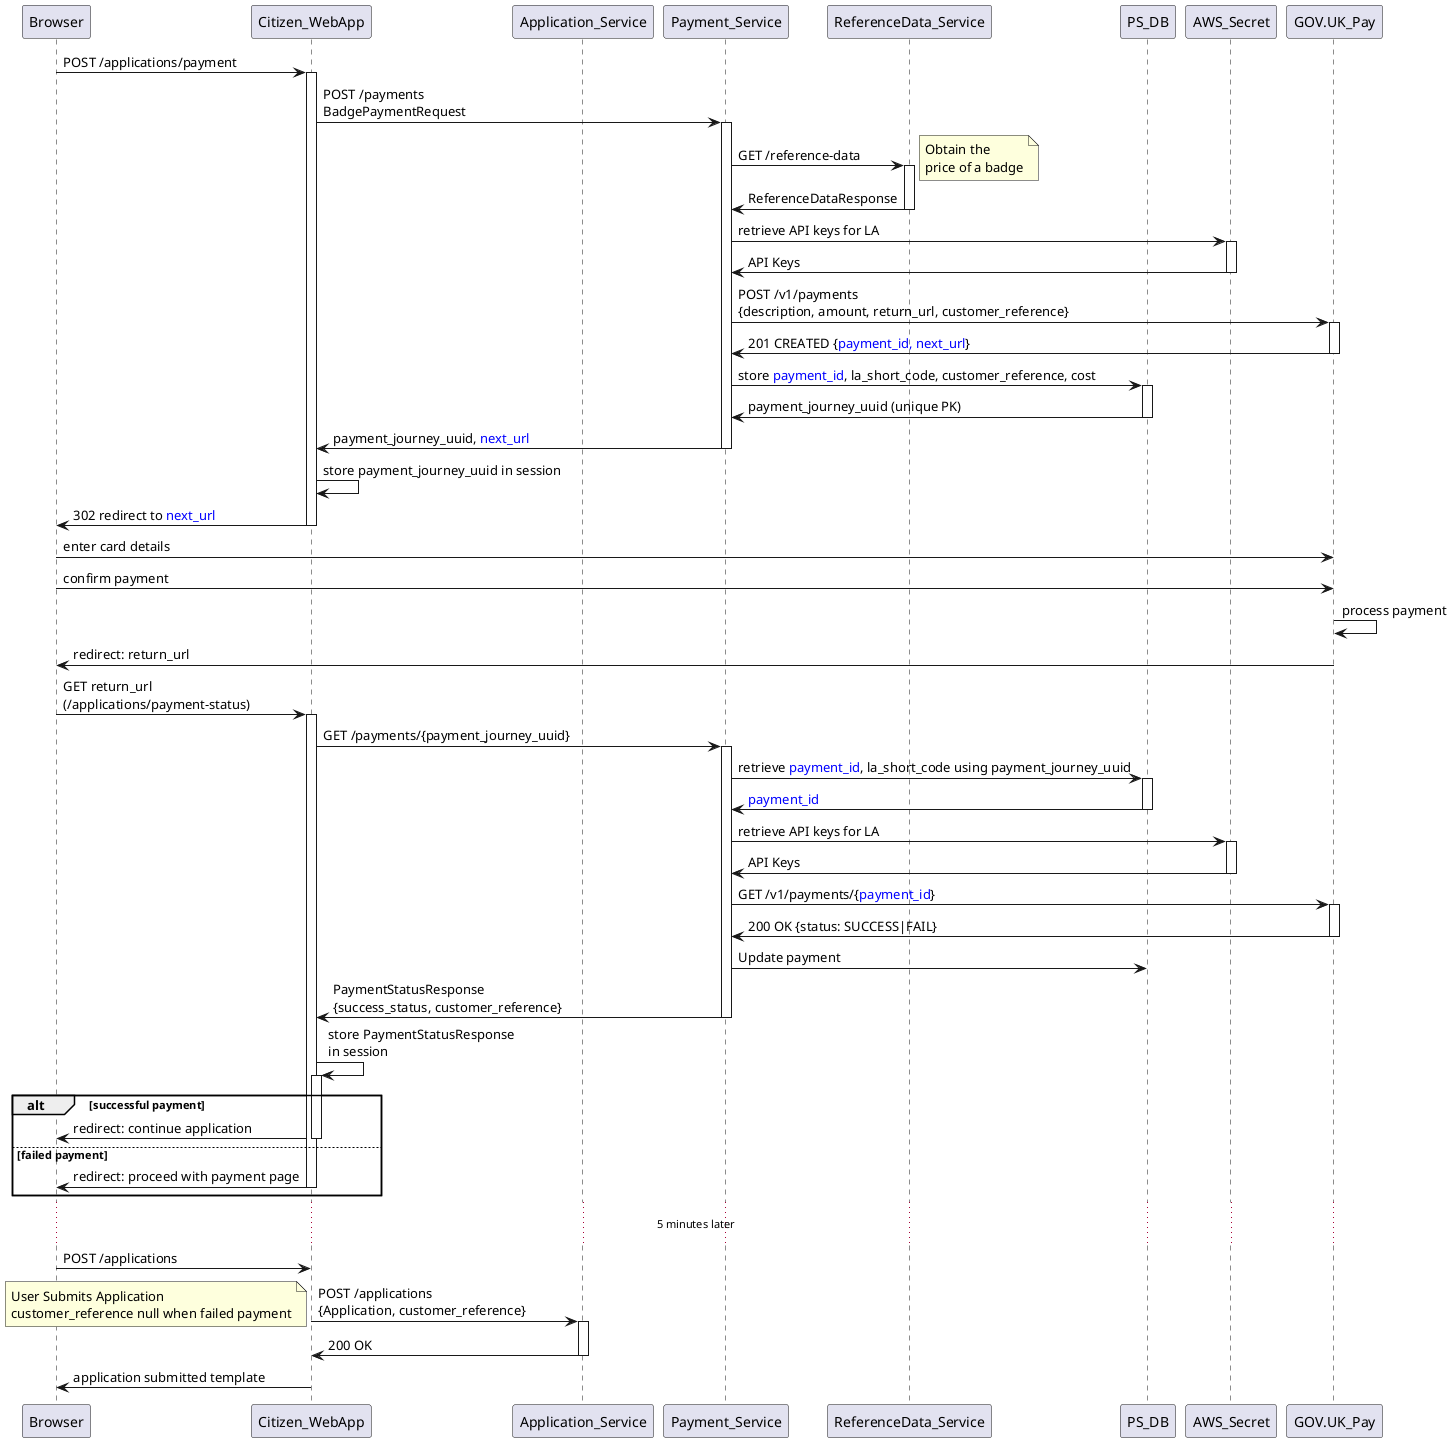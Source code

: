 @startuml


participant Browser order 10
participant Citizen_WebApp order 20
participant Application_Service order 30
participant Payment_Service order 40
participant PS_DB order 60
participant ReferenceData_Service order 50
participant AWS_Secret order 70
participant GOV.UK_Pay order 80


Browser -> Citizen_WebApp: POST /applications/payment
activate Citizen_WebApp
Citizen_WebApp -> Payment_Service: POST /payments\nBadgePaymentRequest

activate Payment_Service
Payment_Service -> ReferenceData_Service: GET /reference-data
note right
Obtain the
price of a badge
end note
activate ReferenceData_Service
ReferenceData_Service -> Payment_Service: ReferenceDataResponse
database AWS_Secret
deactivate
Payment_Service -> AWS_Secret: retrieve API keys for LA
activate AWS_Secret
AWS_Secret -> Payment_Service: API Keys
deactivate
Payment_Service -> GOV.UK_Pay: POST /v1/payments\n{description, amount, return_url, customer_reference}

activate GOV.UK_Pay
GOV.UK_Pay -> Payment_Service: 201 CREATED {<font color=blue>payment_id, next_url<font color=black>}
deactivate

database PS_DB
Payment_Service -> PS_DB: store <font color=blue>payment_id<font color=black>, la_short_code, customer_reference, cost
activate PS_DB
PS_DB -> Payment_Service: payment_journey_uuid (unique PK)
deactivate
Payment_Service -> Citizen_WebApp: payment_journey_uuid, <font color=blue>next_url
deactivate
Citizen_WebApp -> Citizen_WebApp: store payment_journey_uuid in session
Citizen_WebApp -> Browser: 302 redirect to <font color=blue>next_url
deactivate

Browser -> GOV.UK_Pay: enter card details
Browser -> GOV.UK_Pay: confirm payment

GOV.UK_Pay -> GOV.UK_Pay: process payment
GOV.UK_Pay -> Browser: redirect: return_url



Browser -> Citizen_WebApp: GET return_url\n(/applications/payment-status)
activate Citizen_WebApp
Citizen_WebApp -> Payment_Service: GET /payments/{payment_journey_uuid}
activate Payment_Service
Payment_Service -> PS_DB: retrieve <font color=blue>payment_id<font color=black>, la_short_code using payment_journey_uuid
activate PS_DB
PS_DB -> Payment_Service: <font color=blue>payment_id
deactivate
Payment_Service -> AWS_Secret: retrieve API keys for LA
activate AWS_Secret
AWS_Secret -> Payment_Service: API Keys
deactivate
Payment_Service -> GOV.UK_Pay: GET /v1/payments/{<font color=blue>payment_id<font color=black>}
activate GOV.UK_Pay
GOV.UK_Pay -> Payment_Service: 200 OK {status: SUCCESS|FAIL}
deactivate
Payment_Service -> PS_DB: Update payment
Payment_Service -> Citizen_WebApp: PaymentStatusResponse\n{success_status, customer_reference}
deactivate
Citizen_WebApp -> Citizen_WebApp: store PaymentStatusResponse\nin session
activate Citizen_WebApp

alt successful payment
Citizen_WebApp -> Browser: redirect: continue application
deactivate Citizen_WebApp
else failed payment
Citizen_WebApp -> Browser: redirect: proceed with payment page
deactivate Citizen_WebApp

end

...5 minutes later...
Browser -> Citizen_WebApp: POST /applications

Citizen_WebApp -> Application_Service: POST /applications\n{Application, customer_reference}
note left: User Submits Application\ncustomer_reference null when failed payment
activate Application_Service
Application_Service -> Citizen_WebApp: 200 OK
deactivate
Citizen_WebApp -> Browser: application submitted template

@enduml
